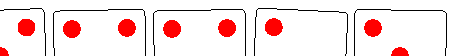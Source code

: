\documentclass{standalone}
\usepackage{luamplib}
\begin{document}
\begin{mplibcode}
beginfig(1);
vardef dice(expr pip_count, pip_color) = 
  save d,r,p, ul, ur, lr, ll; 
  r=1/8; path d; picture p;
  %d = (for i=0 upto 3: subpath (r+i,1+i-r) of unitsquare .. endfor cycle) scaled 30;
  d = for i=0 upto 3: quartercircle scaled 3 shifted (15,15) rotated 90i -- endfor cycle;
  p = image(draw fullcircle scaled 6; fill fullcircle scaled 6 withcolor pip_color);
  pair ul, ur, ll, lr;
  ul = 1/5[ulcorner d, lrcorner d];
  lr = 4/5[ulcorner d, lrcorner d];
  ur = 1/5[urcorner d, llcorner d];
  ll = 4/5[urcorner d, llcorner d];
  image(fill d withcolor background; draw d;
  if odd(pip_count):
     draw p shifted center d;
  fi;
  if pip_count > 1:
     draw p shifted ul;
     draw p shifted lr;
  fi;
  if pip_count > 3:
     draw p shifted ur;
     draw p shifted ll;
  fi;
  if pip_count = 6:
     draw p shifted 1/2[ul,ur];
     draw p shifted 1/2[ll,lr];
  fi)
enddef;

beginfig(1);
for i=0 upto 4:
  draw dice(1+floor uniformdeviate 6, red) rotated (2 normaldeviate) shifted (36i,0);
endfor
endfig;
\end{mplibcode}
\end{document}
